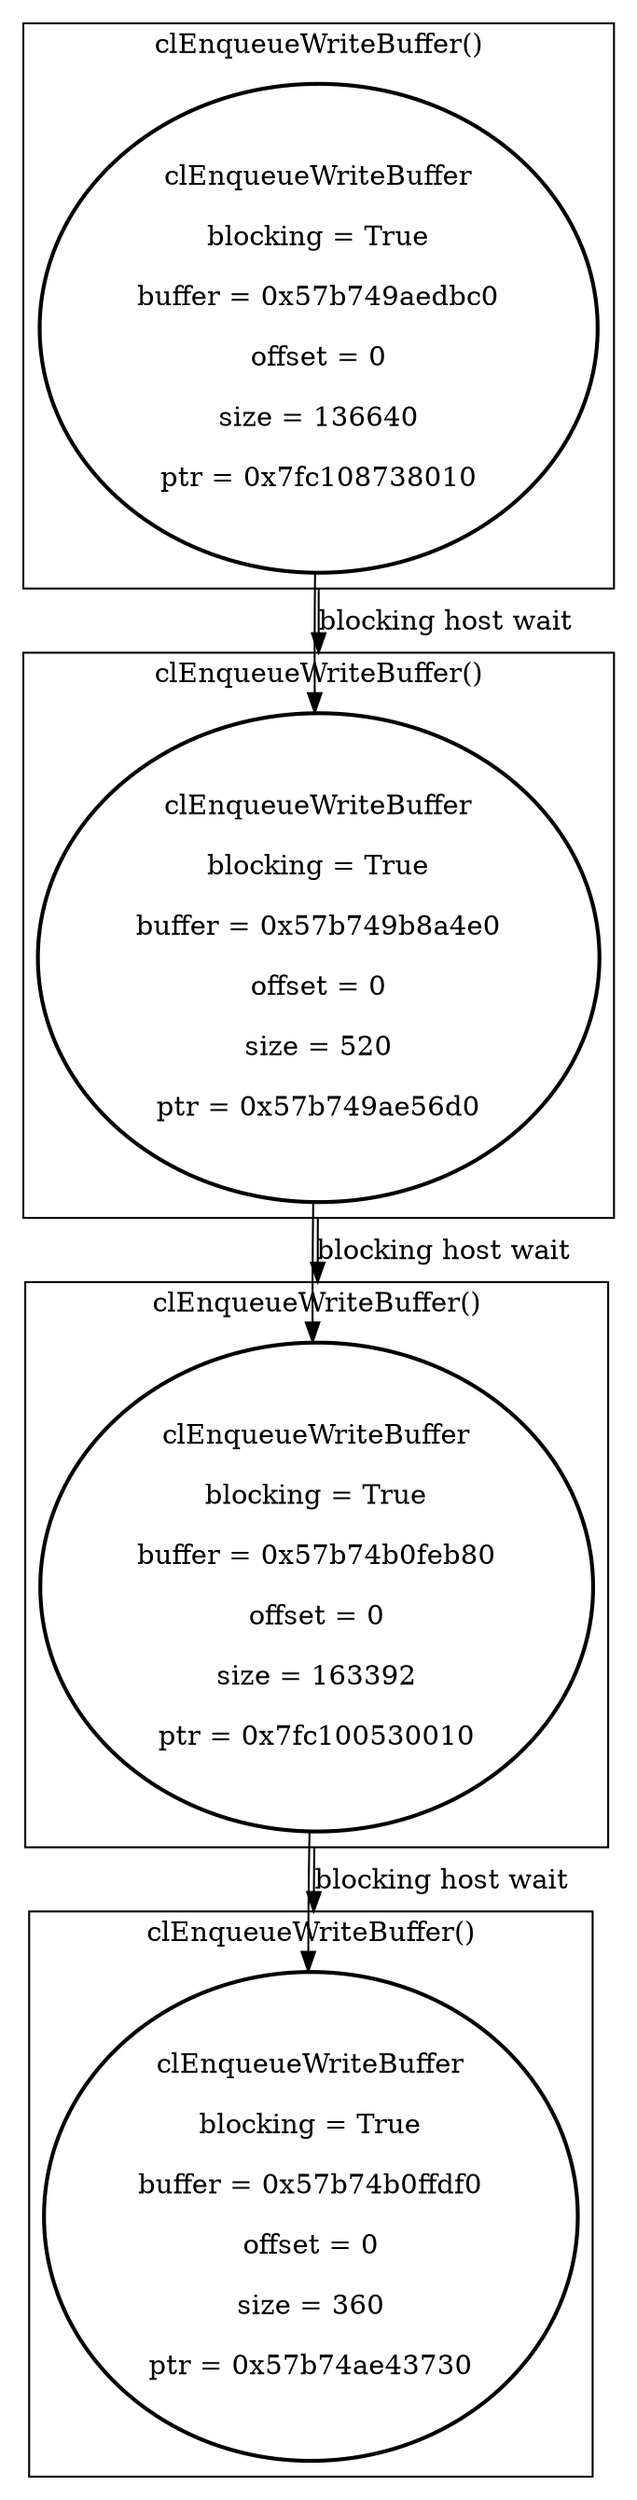 digraph CLVizulayer {
compound=true
node [style=bold]
subgraph cluster_0 {
label = "clEnqueueWriteBuffer()";
node_0[label="clEnqueueWriteBuffer\n
blocking = True\n
buffer = 0x57b749aedbc0\n
offset = 0\n
size = 136640\n
ptr = 0x7fc108738010"];
}
subgraph cluster_1 {
label = "clEnqueueWriteBuffer()";
node_1[label="clEnqueueWriteBuffer\n
blocking = True\n
buffer = 0x57b749b8a4e0\n
offset = 0\n
size = 520\n
ptr = 0x57b749ae56d0"];
}
node_0 -> node_1
node_0 -> node_1 [label="blocking host wait" ltail=cluster_0 lhead=cluster_1];
subgraph cluster_2 {
label = "clEnqueueWriteBuffer()";
node_2[label="clEnqueueWriteBuffer\n
blocking = True\n
buffer = 0x57b74b0feb80\n
offset = 0\n
size = 163392\n
ptr = 0x7fc100530010"];
}
node_1 -> node_2
node_1 -> node_2 [label="blocking host wait" ltail=cluster_1 lhead=cluster_2];
subgraph cluster_3 {
label = "clEnqueueWriteBuffer()";
node_3[label="clEnqueueWriteBuffer\n
blocking = True\n
buffer = 0x57b74b0ffdf0\n
offset = 0\n
size = 360\n
ptr = 0x57b74ae43730"];
}
node_2 -> node_3
node_2 -> node_3 [label="blocking host wait" ltail=cluster_2 lhead=cluster_3];

}